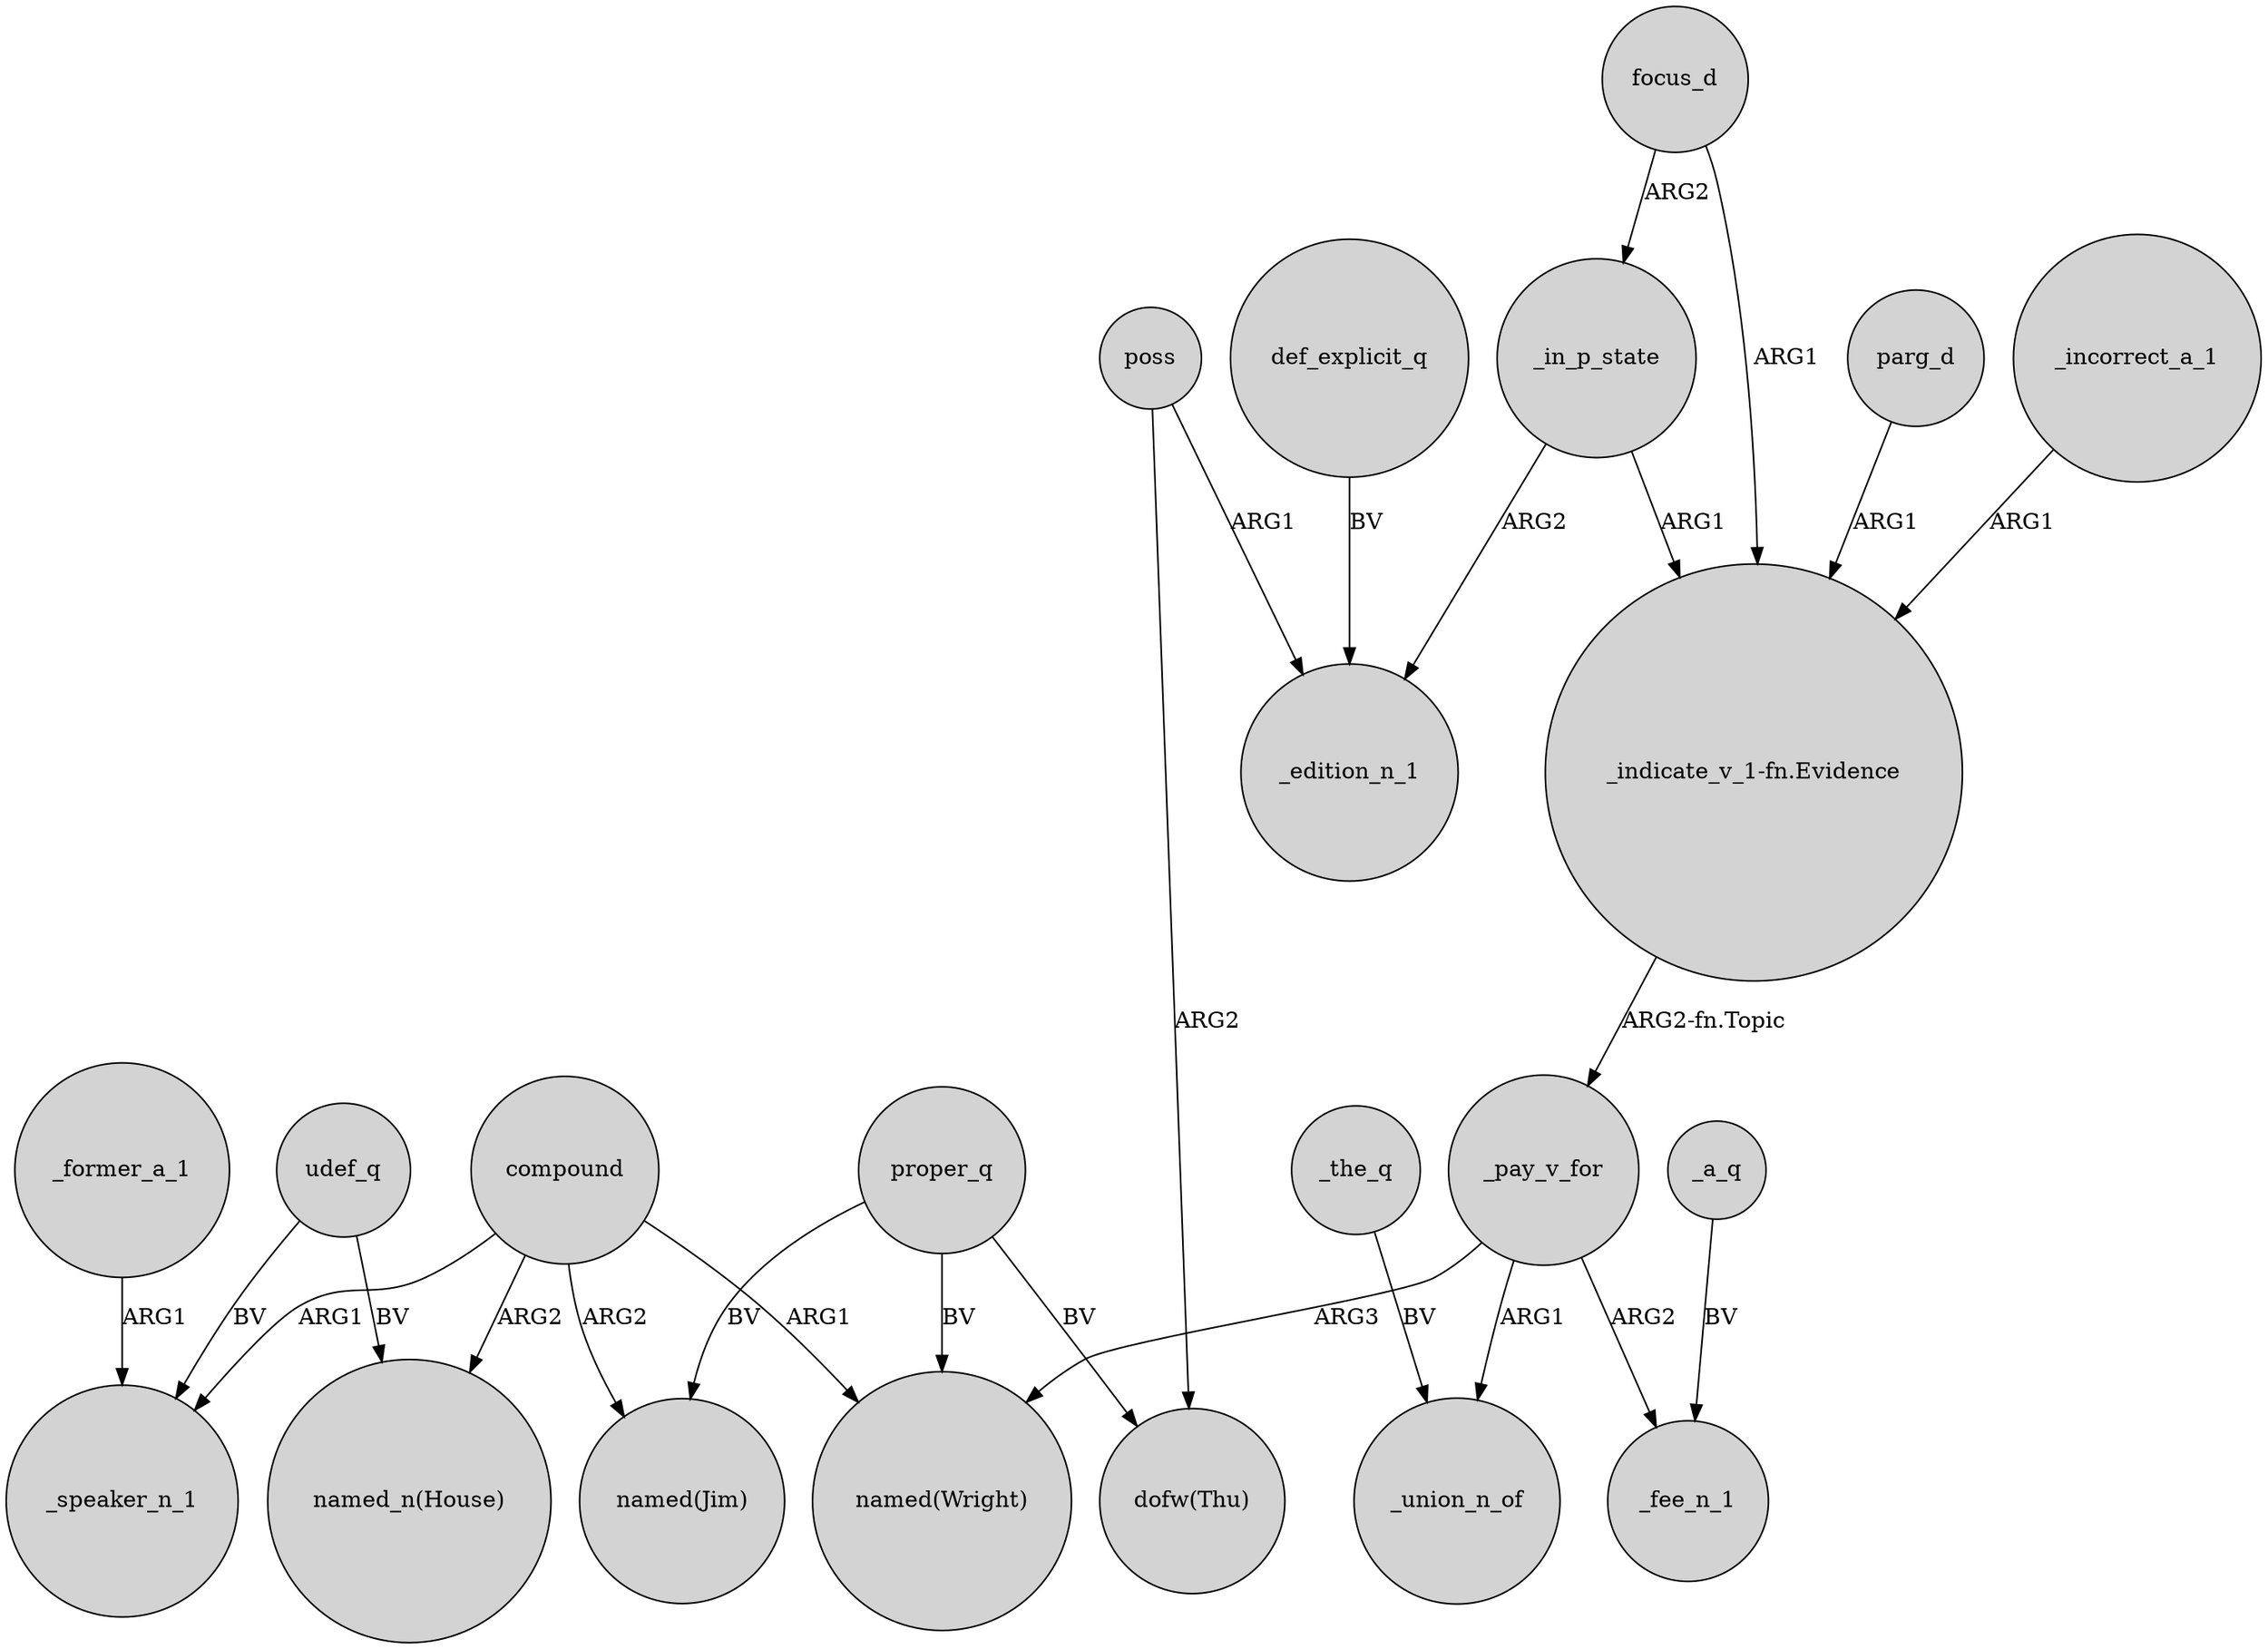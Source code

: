 digraph {
	node [shape=circle style=filled]
	udef_q -> "named_n(House)" [label=BV]
	poss -> "dofw(Thu)" [label=ARG2]
	proper_q -> "named(Wright)" [label=BV]
	udef_q -> _speaker_n_1 [label=BV]
	focus_d -> _in_p_state [label=ARG2]
	proper_q -> "named(Jim)" [label=BV]
	compound -> _speaker_n_1 [label=ARG1]
	def_explicit_q -> _edition_n_1 [label=BV]
	_former_a_1 -> _speaker_n_1 [label=ARG1]
	_the_q -> _union_n_of [label=BV]
	_in_p_state -> _edition_n_1 [label=ARG2]
	"_indicate_v_1-fn.Evidence" -> _pay_v_for [label="ARG2-fn.Topic"]
	parg_d -> "_indicate_v_1-fn.Evidence" [label=ARG1]
	poss -> _edition_n_1 [label=ARG1]
	_incorrect_a_1 -> "_indicate_v_1-fn.Evidence" [label=ARG1]
	compound -> "named(Jim)" [label=ARG2]
	_in_p_state -> "_indicate_v_1-fn.Evidence" [label=ARG1]
	proper_q -> "dofw(Thu)" [label=BV]
	compound -> "named_n(House)" [label=ARG2]
	_pay_v_for -> _union_n_of [label=ARG1]
	_pay_v_for -> "named(Wright)" [label=ARG3]
	focus_d -> "_indicate_v_1-fn.Evidence" [label=ARG1]
	_a_q -> _fee_n_1 [label=BV]
	_pay_v_for -> _fee_n_1 [label=ARG2]
	compound -> "named(Wright)" [label=ARG1]
}
